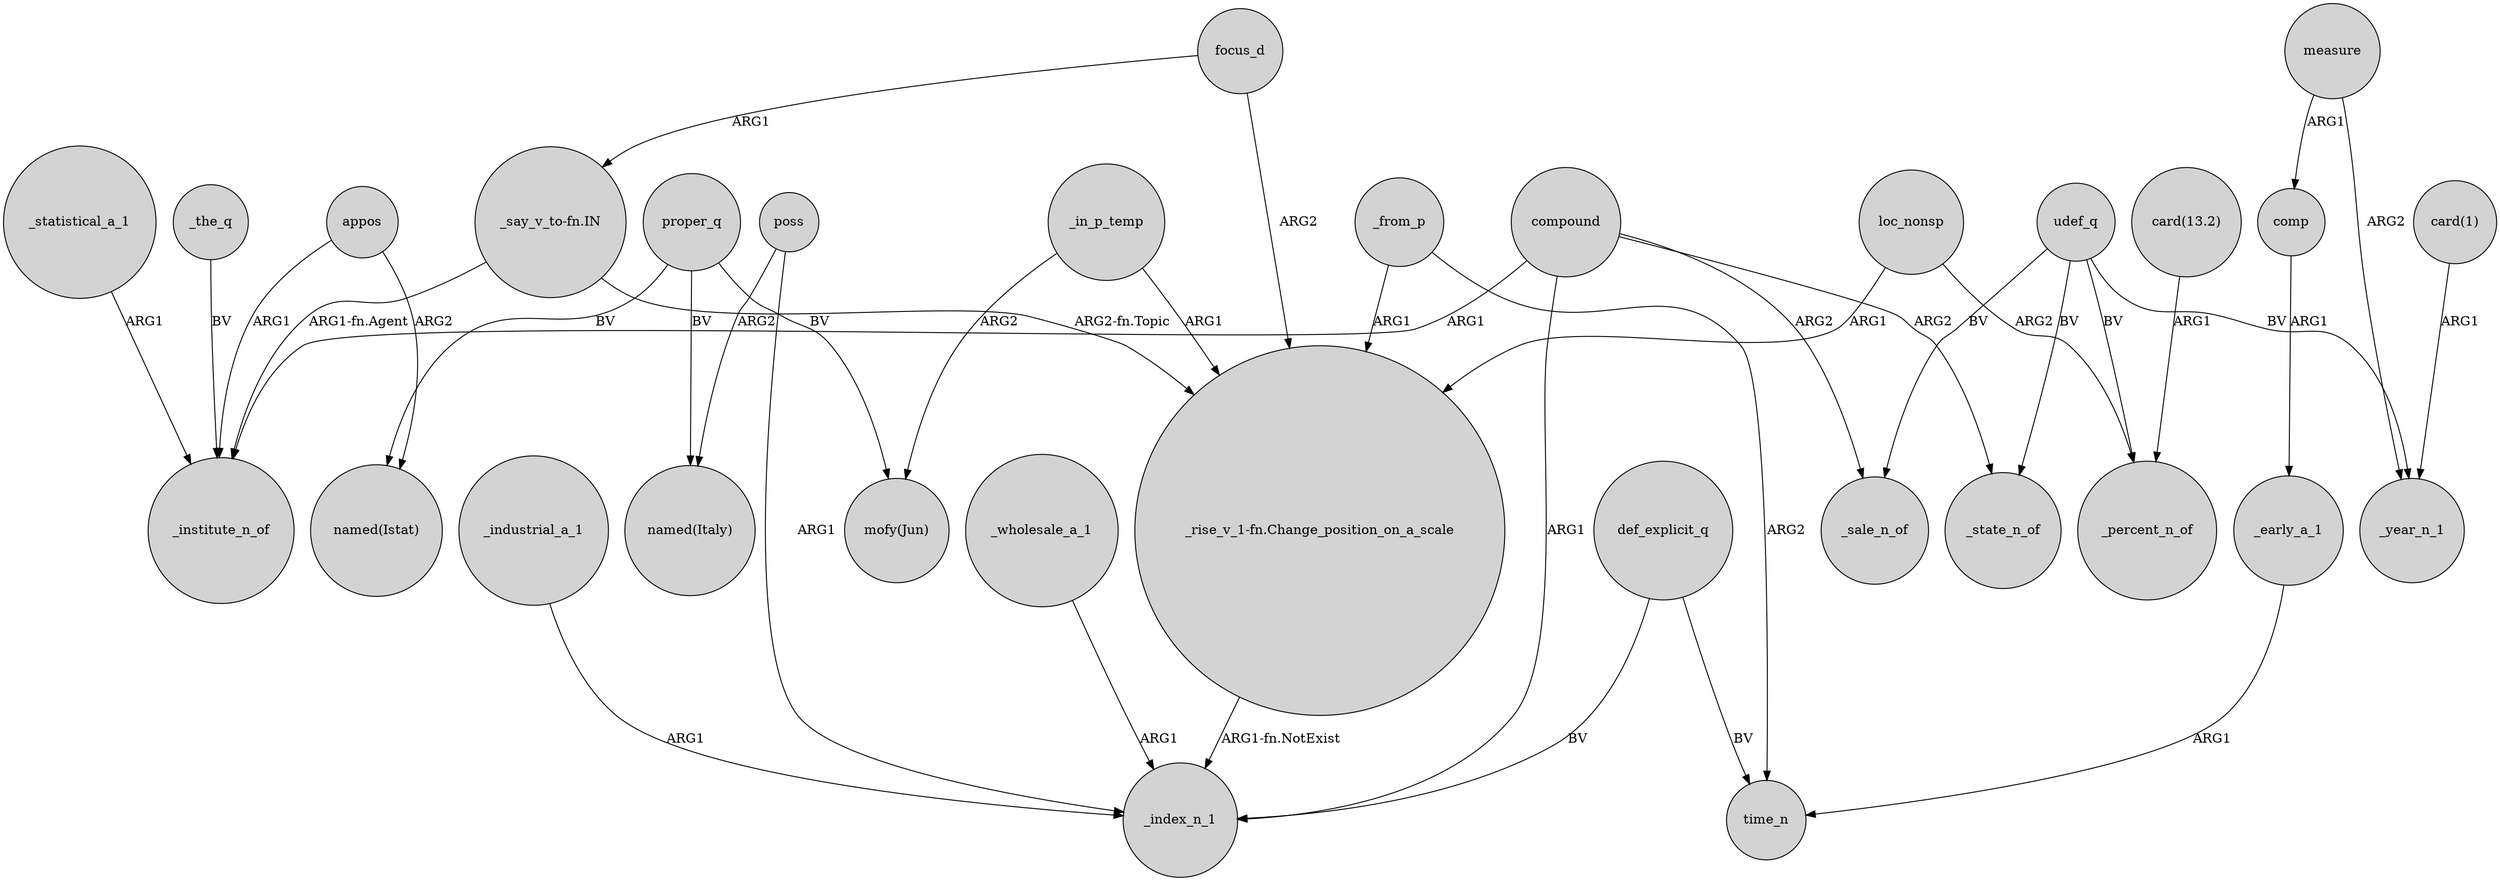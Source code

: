 digraph {
	node [shape=circle style=filled]
	_the_q -> _institute_n_of [label=BV]
	measure -> _year_n_1 [label=ARG2]
	appos -> _institute_n_of [label=ARG1]
	def_explicit_q -> time_n [label=BV]
	proper_q -> "named(Istat)" [label=BV]
	def_explicit_q -> _index_n_1 [label=BV]
	udef_q -> _state_n_of [label=BV]
	"_say_v_to-fn.IN" -> _institute_n_of [label="ARG1-fn.Agent"]
	proper_q -> "mofy(Jun)" [label=BV]
	compound -> _state_n_of [label=ARG2]
	_statistical_a_1 -> _institute_n_of [label=ARG1]
	measure -> comp [label=ARG1]
	poss -> "named(Italy)" [label=ARG2]
	focus_d -> "_say_v_to-fn.IN" [label=ARG1]
	appos -> "named(Istat)" [label=ARG2]
	compound -> _sale_n_of [label=ARG2]
	_wholesale_a_1 -> _index_n_1 [label=ARG1]
	"_rise_v_1-fn.Change_position_on_a_scale" -> _index_n_1 [label="ARG1-fn.NotExist"]
	_industrial_a_1 -> _index_n_1 [label=ARG1]
	loc_nonsp -> _percent_n_of [label=ARG2]
	loc_nonsp -> "_rise_v_1-fn.Change_position_on_a_scale" [label=ARG1]
	poss -> _index_n_1 [label=ARG1]
	_from_p -> time_n [label=ARG2]
	_in_p_temp -> "mofy(Jun)" [label=ARG2]
	udef_q -> _sale_n_of [label=BV]
	"card(1)" -> _year_n_1 [label=ARG1]
	_early_a_1 -> time_n [label=ARG1]
	"card(13.2)" -> _percent_n_of [label=ARG1]
	_from_p -> "_rise_v_1-fn.Change_position_on_a_scale" [label=ARG1]
	udef_q -> _year_n_1 [label=BV]
	"_say_v_to-fn.IN" -> "_rise_v_1-fn.Change_position_on_a_scale" [label="ARG2-fn.Topic"]
	udef_q -> _percent_n_of [label=BV]
	compound -> _institute_n_of [label=ARG1]
	_in_p_temp -> "_rise_v_1-fn.Change_position_on_a_scale" [label=ARG1]
	comp -> _early_a_1 [label=ARG1]
	focus_d -> "_rise_v_1-fn.Change_position_on_a_scale" [label=ARG2]
	compound -> _index_n_1 [label=ARG1]
	proper_q -> "named(Italy)" [label=BV]
}
